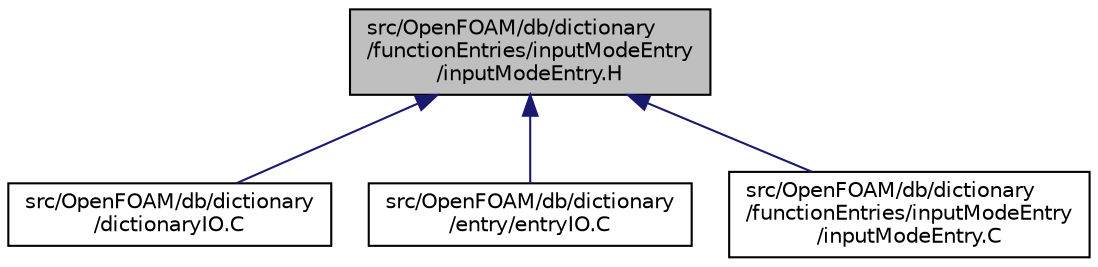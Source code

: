 digraph "src/OpenFOAM/db/dictionary/functionEntries/inputModeEntry/inputModeEntry.H"
{
  bgcolor="transparent";
  edge [fontname="Helvetica",fontsize="10",labelfontname="Helvetica",labelfontsize="10"];
  node [fontname="Helvetica",fontsize="10",shape=record];
  Node1 [label="src/OpenFOAM/db/dictionary\l/functionEntries/inputModeEntry\l/inputModeEntry.H",height=0.2,width=0.4,color="black", fillcolor="grey75", style="filled", fontcolor="black"];
  Node1 -> Node2 [dir="back",color="midnightblue",fontsize="10",style="solid",fontname="Helvetica"];
  Node2 [label="src/OpenFOAM/db/dictionary\l/dictionaryIO.C",height=0.2,width=0.4,color="black",URL="$a07815.html"];
  Node1 -> Node3 [dir="back",color="midnightblue",fontsize="10",style="solid",fontname="Helvetica"];
  Node3 [label="src/OpenFOAM/db/dictionary\l/entry/entryIO.C",height=0.2,width=0.4,color="black",URL="$a07819.html"];
  Node1 -> Node4 [dir="back",color="midnightblue",fontsize="10",style="solid",fontname="Helvetica"];
  Node4 [label="src/OpenFOAM/db/dictionary\l/functionEntries/inputModeEntry\l/inputModeEntry.C",height=0.2,width=0.4,color="black",URL="$a07832.html"];
}
